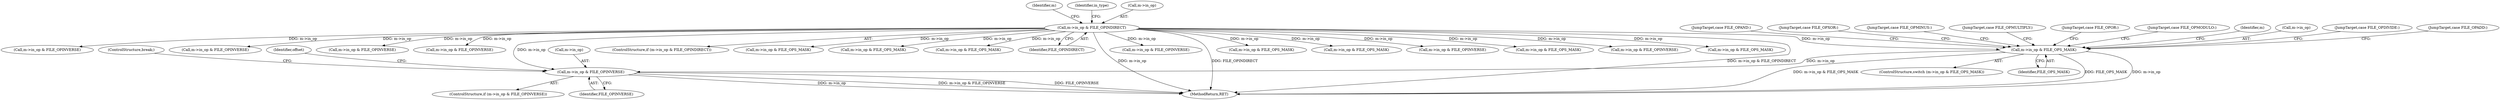 digraph "0_file_447558595a3650db2886cd2f416ad0beba965801@pointer" {
"1001779" [label="(Call,m->in_op & FILE_OPINVERSE)"];
"1000230" [label="(Call,m->in_op & FILE_OPINDIRECT)"];
"1001442" [label="(Call,m->in_op & FILE_OPS_MASK)"];
"1002243" [label="(Call,m->in_op & FILE_OPINVERSE)"];
"1001441" [label="(ControlStructure,switch (m->in_op & FILE_OPS_MASK))"];
"1002158" [label="(Call,m->in_op & FILE_OPS_MASK)"];
"1000955" [label="(Call,m->in_op & FILE_OPINVERSE)"];
"1001443" [label="(Call,m->in_op)"];
"1001783" [label="(Identifier,FILE_OPINVERSE)"];
"1001670" [label="(JumpTarget,case FILE_OPDIVIDE:)"];
"1001559" [label="(JumpTarget,case FILE_OPADD:)"];
"1001800" [label="(Call,m->in_op & FILE_OPS_MASK)"];
"1001446" [label="(Identifier,FILE_OPS_MASK)"];
"1001448" [label="(JumpTarget,case FILE_OPAND:)"];
"1002137" [label="(Call,m->in_op & FILE_OPINVERSE)"];
"1000527" [label="(Call,m->in_op & FILE_OPINVERSE)"];
"1000239" [label="(Identifier,m)"];
"1000741" [label="(Call,m->in_op & FILE_OPINVERSE)"];
"1001420" [label="(Call,m->in_op & FILE_OPINVERSE)"];
"1001785" [label="(Identifier,offset)"];
"1000229" [label="(ControlStructure,if (m->in_op & FILE_OPINDIRECT))"];
"1002713" [label="(MethodReturn,RET)"];
"1001522" [label="(JumpTarget,case FILE_OPXOR:)"];
"1000442" [label="(Call,m->in_op & FILE_OPS_MASK)"];
"1000230" [label="(Call,m->in_op & FILE_OPINDIRECT)"];
"1001442" [label="(Call,m->in_op & FILE_OPS_MASK)"];
"1000423" [label="(Identifier,in_type)"];
"1001083" [label="(Call,m->in_op & FILE_OPS_MASK)"];
"1001780" [label="(Call,m->in_op)"];
"1000231" [label="(Call,m->in_op)"];
"1000976" [label="(Call,m->in_op & FILE_OPS_MASK)"];
"1001596" [label="(JumpTarget,case FILE_OPMINUS:)"];
"1000234" [label="(Identifier,FILE_OPINDIRECT)"];
"1001779" [label="(Call,m->in_op & FILE_OPINVERSE)"];
"1001787" [label="(ControlStructure,break;)"];
"1001633" [label="(JumpTarget,case FILE_OPMULTIPLY:)"];
"1001061" [label="(Call,m->in_op & FILE_OPINVERSE)"];
"1000548" [label="(Call,m->in_op & FILE_OPS_MASK)"];
"1001485" [label="(JumpTarget,case FILE_OPOR:)"];
"1001707" [label="(JumpTarget,case FILE_OPMODULO:)"];
"1001778" [label="(ControlStructure,if (m->in_op & FILE_OPINVERSE))"];
"1001781" [label="(Identifier,m)"];
"1000762" [label="(Call,m->in_op & FILE_OPS_MASK)"];
"1001779" -> "1001778"  [label="AST: "];
"1001779" -> "1001783"  [label="CFG: "];
"1001780" -> "1001779"  [label="AST: "];
"1001783" -> "1001779"  [label="AST: "];
"1001785" -> "1001779"  [label="CFG: "];
"1001787" -> "1001779"  [label="CFG: "];
"1001779" -> "1002713"  [label="DDG: m->in_op"];
"1001779" -> "1002713"  [label="DDG: m->in_op & FILE_OPINVERSE"];
"1001779" -> "1002713"  [label="DDG: FILE_OPINVERSE"];
"1000230" -> "1001779"  [label="DDG: m->in_op"];
"1001442" -> "1001779"  [label="DDG: m->in_op"];
"1000230" -> "1000229"  [label="AST: "];
"1000230" -> "1000234"  [label="CFG: "];
"1000231" -> "1000230"  [label="AST: "];
"1000234" -> "1000230"  [label="AST: "];
"1000239" -> "1000230"  [label="CFG: "];
"1000423" -> "1000230"  [label="CFG: "];
"1000230" -> "1002713"  [label="DDG: m->in_op"];
"1000230" -> "1002713"  [label="DDG: FILE_OPINDIRECT"];
"1000230" -> "1002713"  [label="DDG: m->in_op & FILE_OPINDIRECT"];
"1000230" -> "1000442"  [label="DDG: m->in_op"];
"1000230" -> "1000527"  [label="DDG: m->in_op"];
"1000230" -> "1000548"  [label="DDG: m->in_op"];
"1000230" -> "1000741"  [label="DDG: m->in_op"];
"1000230" -> "1000762"  [label="DDG: m->in_op"];
"1000230" -> "1000955"  [label="DDG: m->in_op"];
"1000230" -> "1000976"  [label="DDG: m->in_op"];
"1000230" -> "1001061"  [label="DDG: m->in_op"];
"1000230" -> "1001083"  [label="DDG: m->in_op"];
"1000230" -> "1001420"  [label="DDG: m->in_op"];
"1000230" -> "1001442"  [label="DDG: m->in_op"];
"1000230" -> "1001800"  [label="DDG: m->in_op"];
"1000230" -> "1002137"  [label="DDG: m->in_op"];
"1000230" -> "1002158"  [label="DDG: m->in_op"];
"1000230" -> "1002243"  [label="DDG: m->in_op"];
"1001442" -> "1001441"  [label="AST: "];
"1001442" -> "1001446"  [label="CFG: "];
"1001443" -> "1001442"  [label="AST: "];
"1001446" -> "1001442"  [label="AST: "];
"1001448" -> "1001442"  [label="CFG: "];
"1001485" -> "1001442"  [label="CFG: "];
"1001522" -> "1001442"  [label="CFG: "];
"1001559" -> "1001442"  [label="CFG: "];
"1001596" -> "1001442"  [label="CFG: "];
"1001633" -> "1001442"  [label="CFG: "];
"1001670" -> "1001442"  [label="CFG: "];
"1001707" -> "1001442"  [label="CFG: "];
"1001781" -> "1001442"  [label="CFG: "];
"1001442" -> "1002713"  [label="DDG: m->in_op & FILE_OPS_MASK"];
"1001442" -> "1002713"  [label="DDG: FILE_OPS_MASK"];
"1001442" -> "1002713"  [label="DDG: m->in_op"];
}
